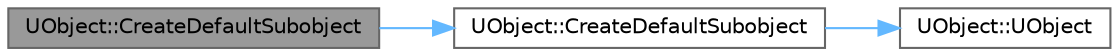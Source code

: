 digraph "UObject::CreateDefaultSubobject"
{
 // INTERACTIVE_SVG=YES
 // LATEX_PDF_SIZE
  bgcolor="transparent";
  edge [fontname=Helvetica,fontsize=10,labelfontname=Helvetica,labelfontsize=10];
  node [fontname=Helvetica,fontsize=10,shape=box,height=0.2,width=0.4];
  rankdir="LR";
  Node1 [id="Node000001",label="UObject::CreateDefaultSubobject",height=0.2,width=0.4,color="gray40", fillcolor="grey60", style="filled", fontcolor="black",tooltip="Create a component or subobject, allows creating a child class and returning the parent class."];
  Node1 -> Node2 [id="edge1_Node000001_Node000002",color="steelblue1",style="solid",tooltip=" "];
  Node2 [id="Node000002",label="UObject::CreateDefaultSubobject",height=0.2,width=0.4,color="grey40", fillcolor="white", style="filled",URL="$df/def/classUObject.html#abbe86548eb08d3349ecd123812433914",tooltip="Utility function for templates below."];
  Node2 -> Node3 [id="edge2_Node000002_Node000003",color="steelblue1",style="solid",tooltip=" "];
  Node3 [id="Node000003",label="UObject::UObject",height=0.2,width=0.4,color="grey40", fillcolor="white", style="filled",URL="$df/def/classUObject.html#ae1e8afb0b1117edf494eab22aea37761",tooltip="Default constructor."];
}
